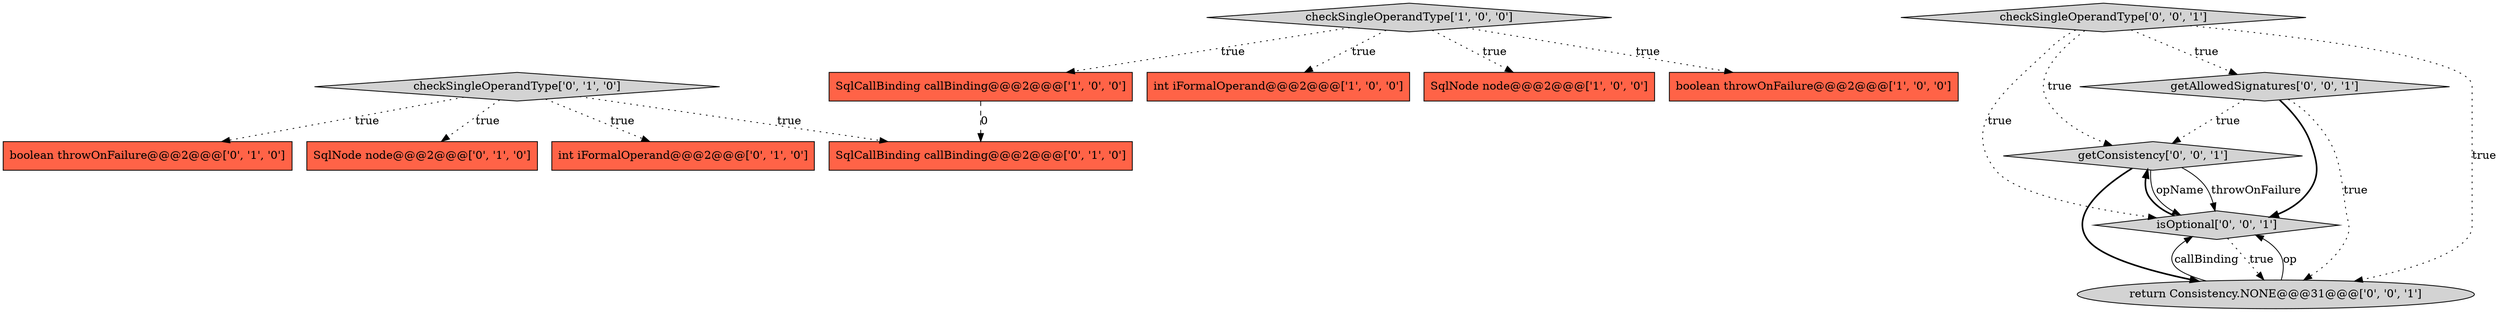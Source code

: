 digraph {
7 [style = filled, label = "int iFormalOperand@@@2@@@['0', '1', '0']", fillcolor = tomato, shape = box image = "AAA0AAABBB2BBB"];
8 [style = filled, label = "SqlNode node@@@2@@@['0', '1', '0']", fillcolor = tomato, shape = box image = "AAA0AAABBB2BBB"];
2 [style = filled, label = "int iFormalOperand@@@2@@@['1', '0', '0']", fillcolor = tomato, shape = box image = "AAA0AAABBB1BBB"];
4 [style = filled, label = "SqlCallBinding callBinding@@@2@@@['1', '0', '0']", fillcolor = tomato, shape = box image = "AAA1AAABBB1BBB"];
10 [style = filled, label = "getConsistency['0', '0', '1']", fillcolor = lightgray, shape = diamond image = "AAA0AAABBB3BBB"];
9 [style = filled, label = "SqlCallBinding callBinding@@@2@@@['0', '1', '0']", fillcolor = tomato, shape = box image = "AAA1AAABBB2BBB"];
6 [style = filled, label = "boolean throwOnFailure@@@2@@@['0', '1', '0']", fillcolor = tomato, shape = box image = "AAA0AAABBB2BBB"];
5 [style = filled, label = "checkSingleOperandType['0', '1', '0']", fillcolor = lightgray, shape = diamond image = "AAA0AAABBB2BBB"];
12 [style = filled, label = "isOptional['0', '0', '1']", fillcolor = lightgray, shape = diamond image = "AAA0AAABBB3BBB"];
11 [style = filled, label = "checkSingleOperandType['0', '0', '1']", fillcolor = lightgray, shape = diamond image = "AAA0AAABBB3BBB"];
3 [style = filled, label = "checkSingleOperandType['1', '0', '0']", fillcolor = lightgray, shape = diamond image = "AAA0AAABBB1BBB"];
14 [style = filled, label = "return Consistency.NONE@@@31@@@['0', '0', '1']", fillcolor = lightgray, shape = ellipse image = "AAA0AAABBB3BBB"];
1 [style = filled, label = "SqlNode node@@@2@@@['1', '0', '0']", fillcolor = tomato, shape = box image = "AAA0AAABBB1BBB"];
13 [style = filled, label = "getAllowedSignatures['0', '0', '1']", fillcolor = lightgray, shape = diamond image = "AAA0AAABBB3BBB"];
0 [style = filled, label = "boolean throwOnFailure@@@2@@@['1', '0', '0']", fillcolor = tomato, shape = box image = "AAA0AAABBB1BBB"];
10->14 [style = bold, label=""];
14->12 [style = solid, label="op"];
11->10 [style = dotted, label="true"];
11->12 [style = dotted, label="true"];
11->14 [style = dotted, label="true"];
5->6 [style = dotted, label="true"];
3->4 [style = dotted, label="true"];
10->12 [style = solid, label="opName"];
11->13 [style = dotted, label="true"];
10->12 [style = solid, label="throwOnFailure"];
13->10 [style = dotted, label="true"];
12->14 [style = dotted, label="true"];
4->9 [style = dashed, label="0"];
12->10 [style = bold, label=""];
13->12 [style = bold, label=""];
5->7 [style = dotted, label="true"];
14->12 [style = solid, label="callBinding"];
3->0 [style = dotted, label="true"];
5->9 [style = dotted, label="true"];
5->8 [style = dotted, label="true"];
13->14 [style = dotted, label="true"];
3->1 [style = dotted, label="true"];
3->2 [style = dotted, label="true"];
}

